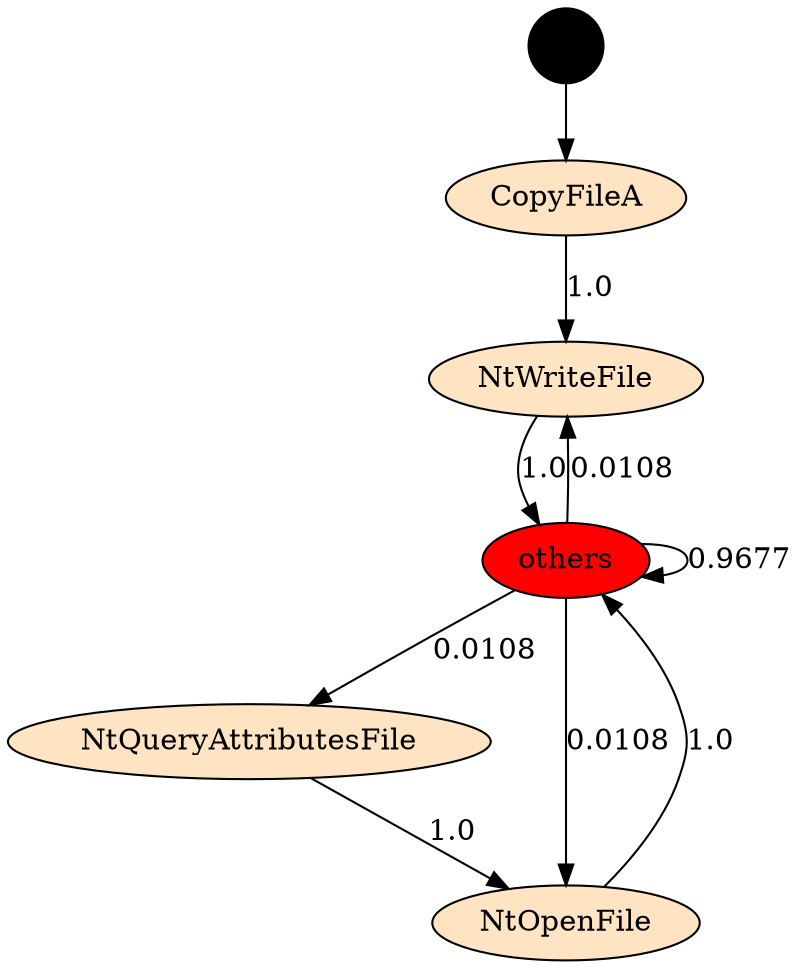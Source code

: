 digraph "./API_PER_CATEGORY/CopyFile.exe_1464_Files and I_O (Local file system)_API_per_Category_Transition_Matrix" {
	CopyFileA [label=CopyFileA fillcolor=bisque style=filled]
	NtWriteFile [label=NtWriteFile fillcolor=bisque style=filled]
	CopyFileA -> NtWriteFile [label=1.0]
	Start [label="" fillcolor=black fontcolor=white shape=circle style=filled]
	Start -> CopyFileA
	NtWriteFile [label=NtWriteFile fillcolor=bisque style=filled]
	others [label=others fillcolor=red style=filled]
	NtWriteFile -> others [label=1.0]
	others [label=others fillcolor=red style=filled]
	NtWriteFile [label=NtWriteFile fillcolor=bisque style=filled]
	others -> NtWriteFile [label=0.0108]
	others [label=others fillcolor=red style=filled]
	others [label=others fillcolor=red style=filled]
	others -> others [label=0.9677]
	others [label=others fillcolor=red style=filled]
	NtQueryAttributesFile [label=NtQueryAttributesFile fillcolor=bisque style=filled]
	others -> NtQueryAttributesFile [label=0.0108]
	others [label=others fillcolor=red style=filled]
	NtOpenFile [label=NtOpenFile fillcolor=bisque style=filled]
	others -> NtOpenFile [label=0.0108]
	NtQueryAttributesFile [label=NtQueryAttributesFile fillcolor=bisque style=filled]
	NtOpenFile [label=NtOpenFile fillcolor=bisque style=filled]
	NtQueryAttributesFile -> NtOpenFile [label=1.0]
	NtOpenFile [label=NtOpenFile fillcolor=bisque style=filled]
	others [label=others fillcolor=red style=filled]
	NtOpenFile -> others [label=1.0]
}
